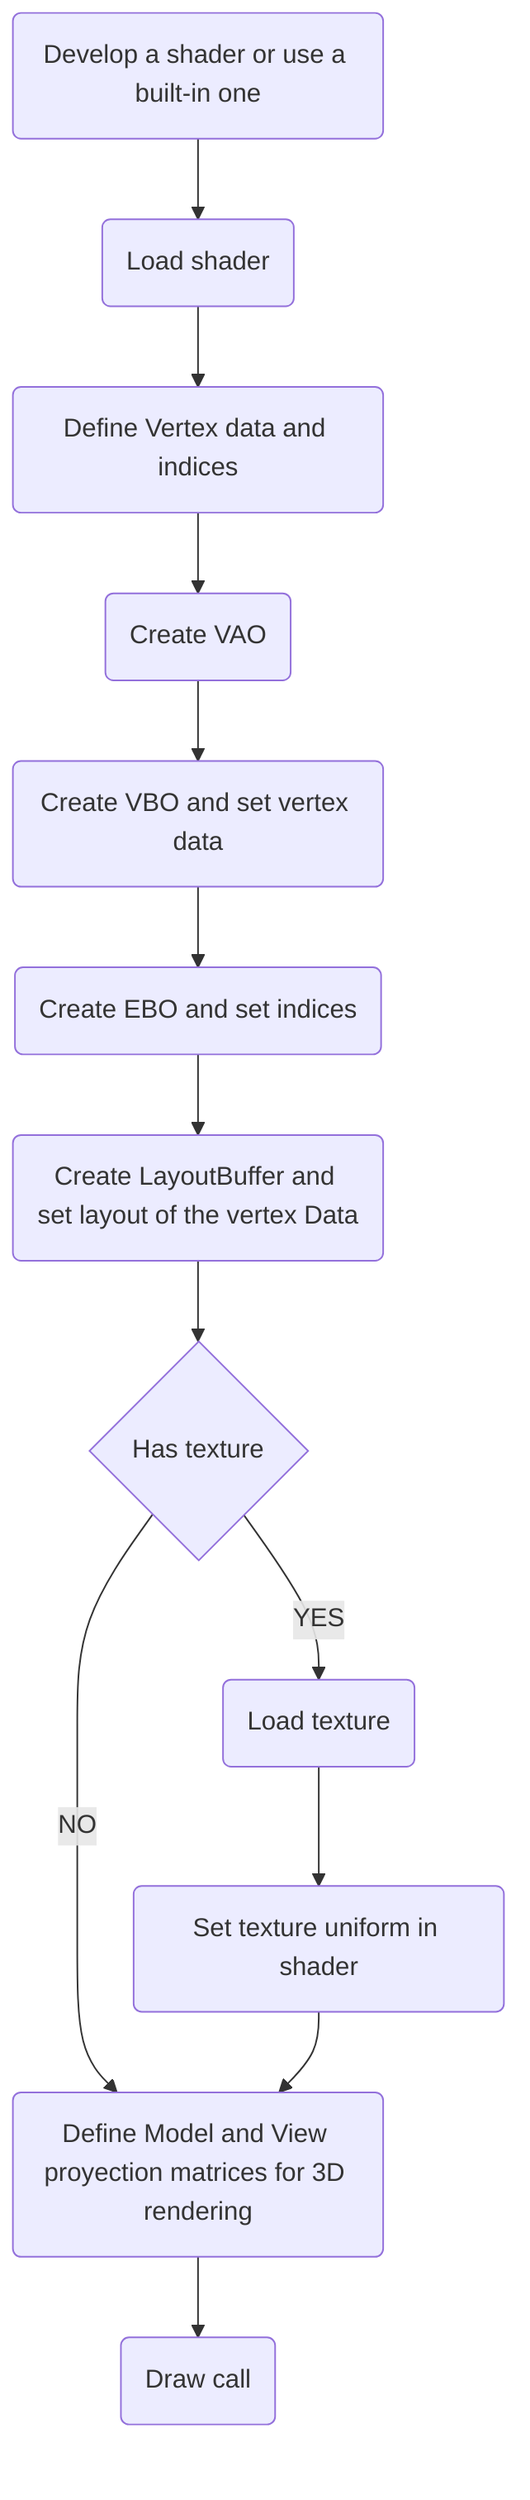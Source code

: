 flowchart TD;
%% Trigger event
    S0("Develop a shader or use a built-in one") --> S1
    S1("Load shader") --> S2_1
    S2_1("Define Vertex data and indices") --> S2_2
    S2_2("Create VAO") --> S2_3
    S2_3("Create VBO and set vertex data") --> S2_4
    S2_4("Create EBO and set indices") --> S2_5
    S2_5("Create LayoutBuffer and set layout of the vertex Data") --> DEC_TEX

    DEC_TEX{"Has texture"} -- "YES" --> TEX_1
    DEC_TEX -- "NO" --> S3

    %% Texture path
    TEX_1("Load texture") --> TEX_2
    TEX_2("Set texture uniform in shader") --> S3

    S3("Define Model and View proyection matrices for 3D rendering") --> S4
    S4("Draw call")